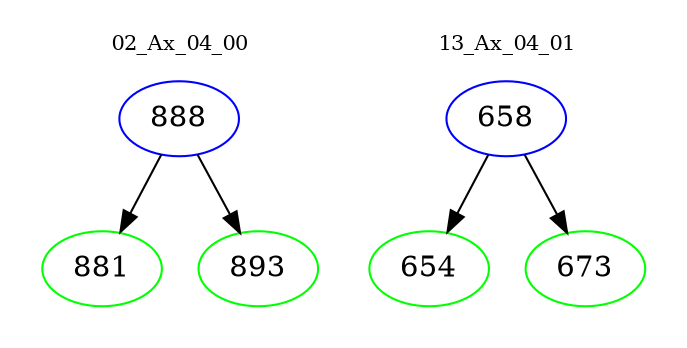 digraph{
subgraph cluster_0 {
color = white
label = "02_Ax_04_00";
fontsize=10;
T0_888 [label="888", color="blue"]
T0_888 -> T0_881 [color="black"]
T0_881 [label="881", color="green"]
T0_888 -> T0_893 [color="black"]
T0_893 [label="893", color="green"]
}
subgraph cluster_1 {
color = white
label = "13_Ax_04_01";
fontsize=10;
T1_658 [label="658", color="blue"]
T1_658 -> T1_654 [color="black"]
T1_654 [label="654", color="green"]
T1_658 -> T1_673 [color="black"]
T1_673 [label="673", color="green"]
}
}
